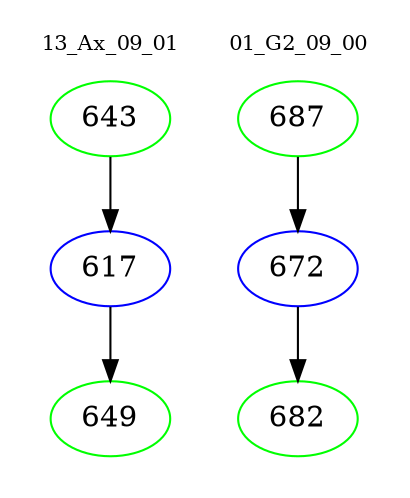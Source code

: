 digraph{
subgraph cluster_0 {
color = white
label = "13_Ax_09_01";
fontsize=10;
T0_643 [label="643", color="green"]
T0_643 -> T0_617 [color="black"]
T0_617 [label="617", color="blue"]
T0_617 -> T0_649 [color="black"]
T0_649 [label="649", color="green"]
}
subgraph cluster_1 {
color = white
label = "01_G2_09_00";
fontsize=10;
T1_687 [label="687", color="green"]
T1_687 -> T1_672 [color="black"]
T1_672 [label="672", color="blue"]
T1_672 -> T1_682 [color="black"]
T1_682 [label="682", color="green"]
}
}
